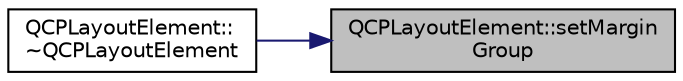 digraph "QCPLayoutElement::setMarginGroup"
{
 // LATEX_PDF_SIZE
  edge [fontname="Helvetica",fontsize="10",labelfontname="Helvetica",labelfontsize="10"];
  node [fontname="Helvetica",fontsize="10",shape=record];
  rankdir="RL";
  Node1 [label="QCPLayoutElement::setMargin\lGroup",height=0.2,width=0.4,color="black", fillcolor="grey75", style="filled", fontcolor="black",tooltip=" "];
  Node1 -> Node2 [dir="back",color="midnightblue",fontsize="10",style="solid",fontname="Helvetica"];
  Node2 [label="QCPLayoutElement::\l~QCPLayoutElement",height=0.2,width=0.4,color="black", fillcolor="white", style="filled",URL="$classQCPLayoutElement.html#a2fa26d3d22a2854c4da1d80f188db961",tooltip=" "];
}
